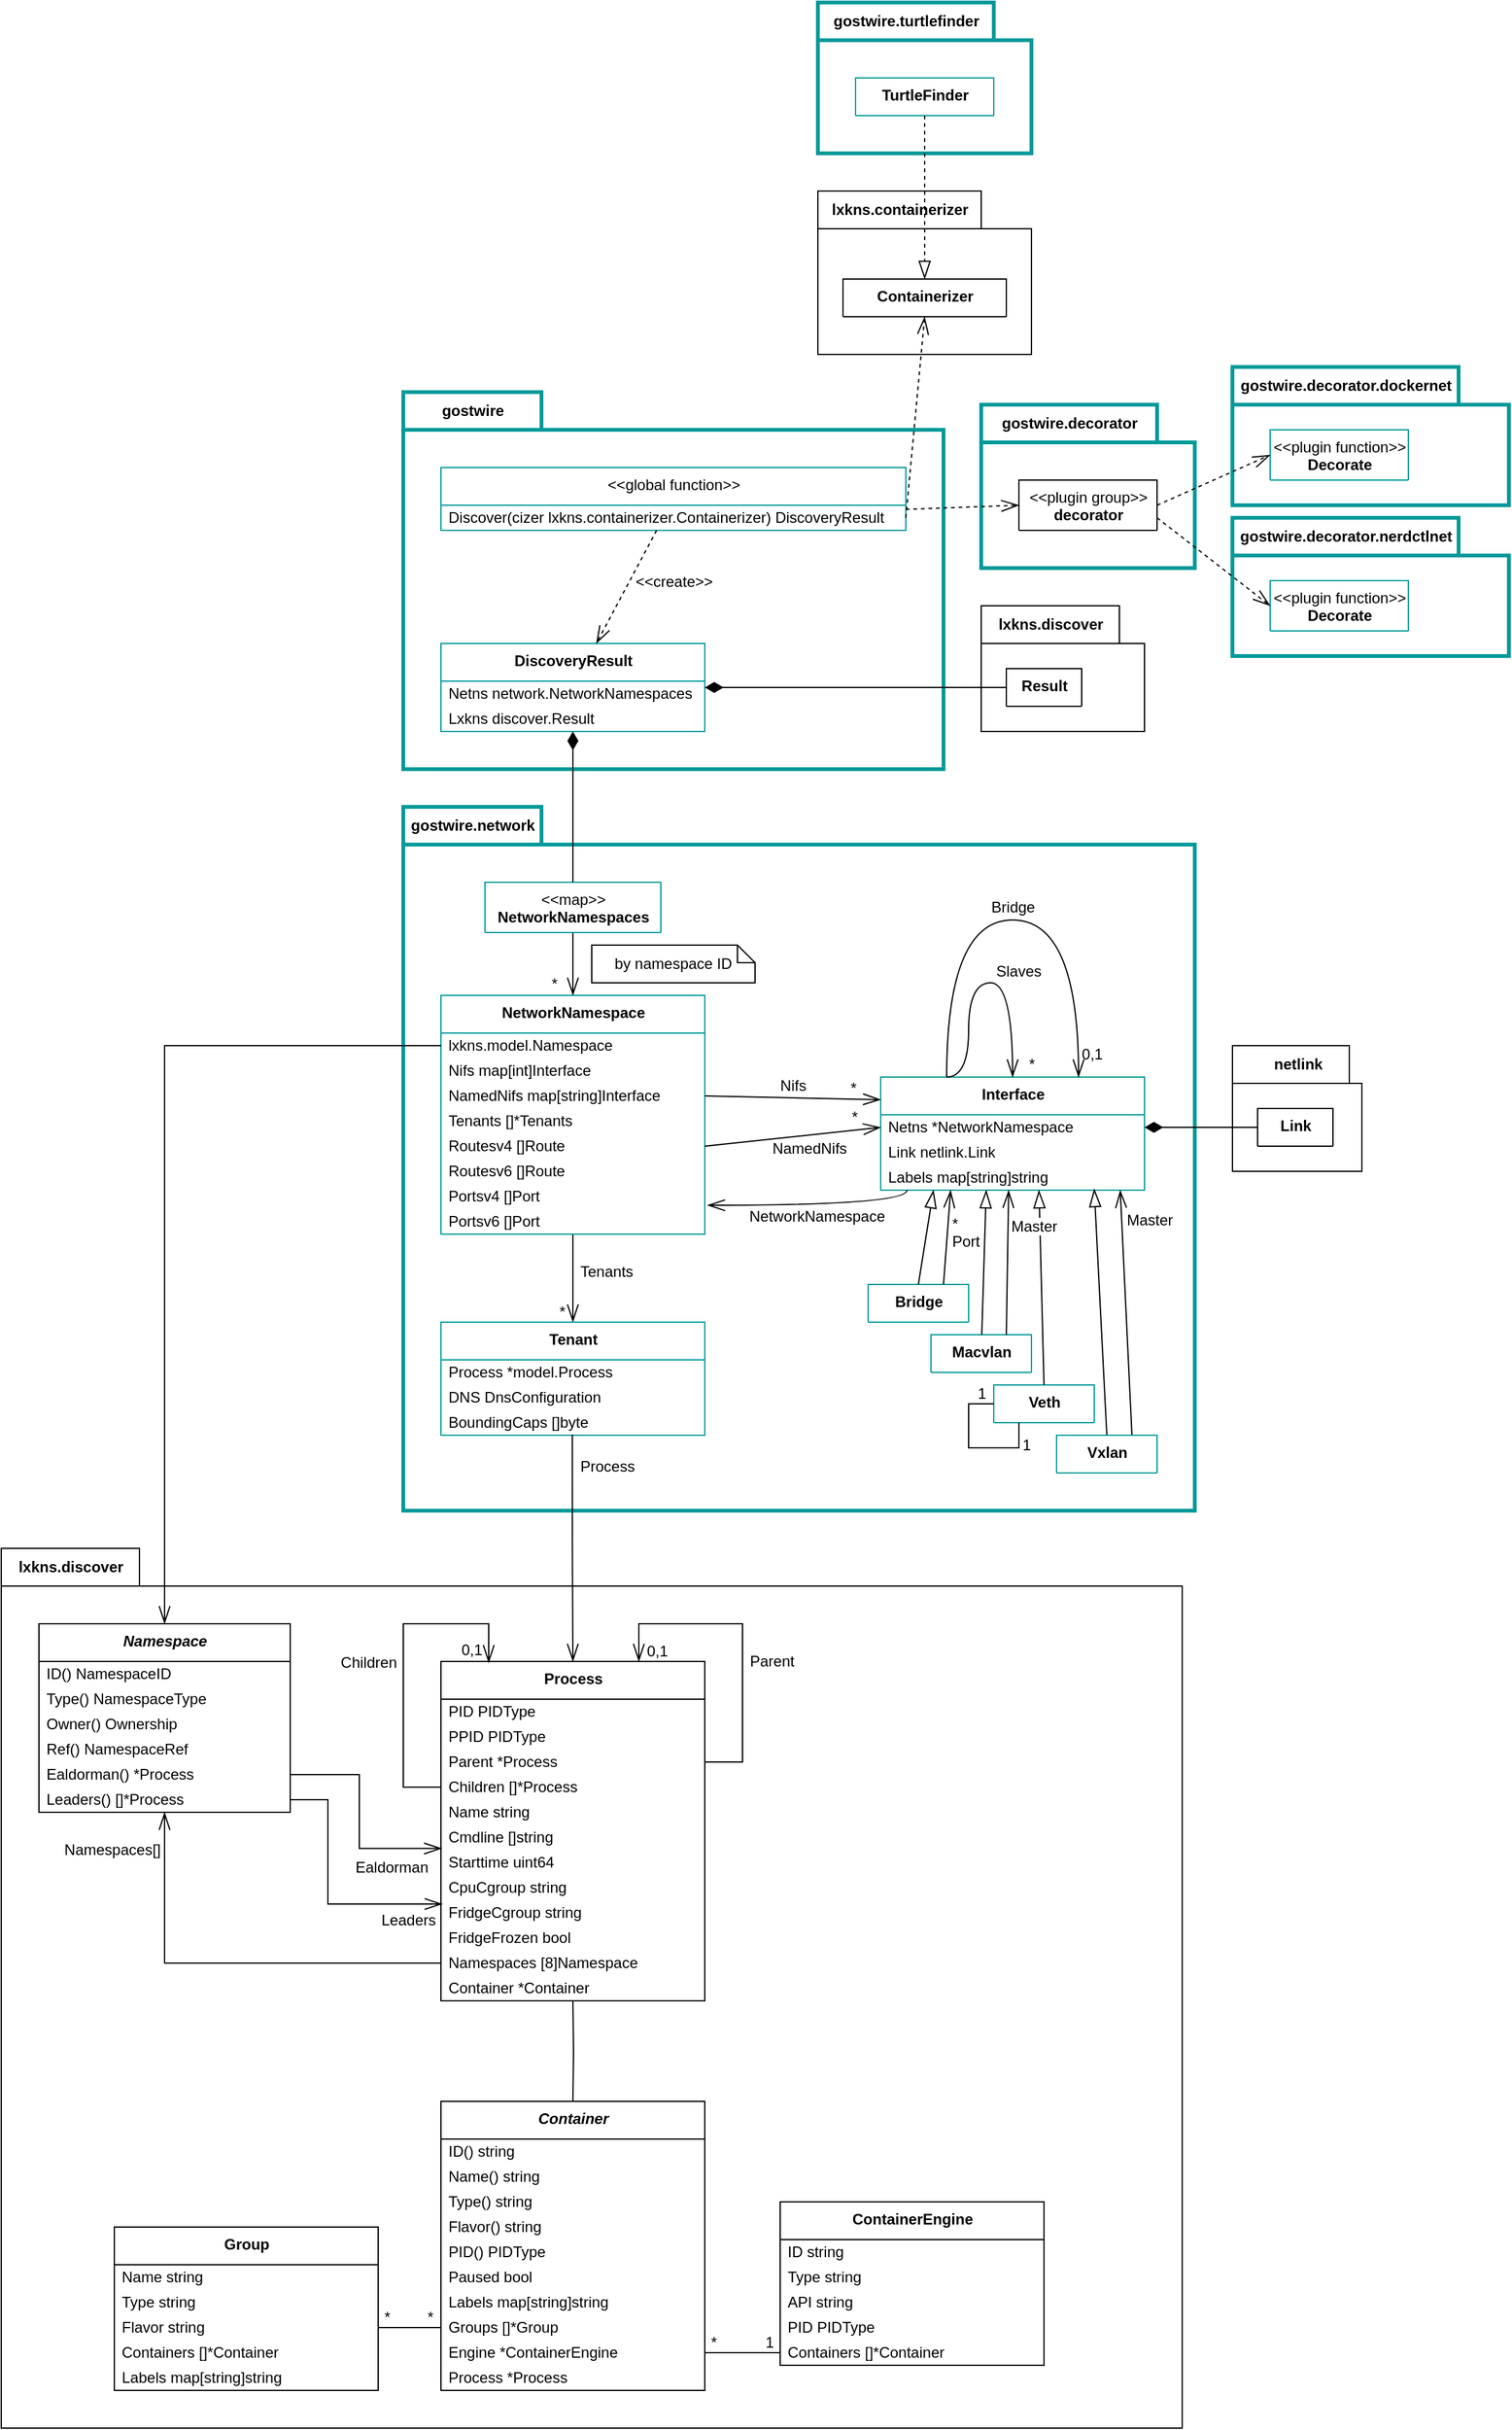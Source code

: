 <mxfile version="15.2.7" type="device"><diagram id="C5RBs43oDa-KdzZeNtuy" name="Ghostwire"><mxGraphModel dx="1774" dy="2029" grid="1" gridSize="10" guides="1" tooltips="1" connect="1" arrows="1" fold="1" page="1" pageScale="1" pageWidth="200" pageHeight="200" math="0" shadow="0"><root><mxCell id="WIyWlLk6GJQsqaUBKTNV-0"/><mxCell id="WIyWlLk6GJQsqaUBKTNV-1" parent="WIyWlLk6GJQsqaUBKTNV-0"/><mxCell id="elIEsGXQhHUFcGzaJAnW-1" value="gostwire" style="shape=folder;fontStyle=1;tabWidth=110;tabHeight=30;tabPosition=left;html=1;boundedLbl=1;labelInHeader=1;container=1;collapsible=0;recursiveResize=0;strokeColor=#009999;strokeWidth=3;" parent="WIyWlLk6GJQsqaUBKTNV-1" vertex="1"><mxGeometry x="140" y="-140" width="430" height="300" as="geometry"/></mxCell><mxCell id="elIEsGXQhHUFcGzaJAnW-3" value="&lt;b&gt;DiscoveryResult&lt;/b&gt;" style="swimlane;fontStyle=0;align=center;verticalAlign=top;childLayout=stackLayout;horizontal=1;startSize=30;horizontalStack=0;resizeParent=1;resizeParentMax=0;resizeLast=0;collapsible=0;marginBottom=0;html=1;strokeColor=#009999;" parent="elIEsGXQhHUFcGzaJAnW-1" vertex="1"><mxGeometry x="30" y="200" width="210" height="70" as="geometry"/></mxCell><mxCell id="elIEsGXQhHUFcGzaJAnW-5" value="Netns network.NetworkNamespaces" style="text;html=1;strokeColor=none;fillColor=none;align=left;verticalAlign=middle;spacingLeft=4;spacingRight=4;overflow=hidden;rotatable=0;points=[[0,0.5],[1,0.5]];portConstraint=eastwest;" parent="elIEsGXQhHUFcGzaJAnW-3" vertex="1"><mxGeometry y="30" width="210" height="20" as="geometry"/></mxCell><mxCell id="elIEsGXQhHUFcGzaJAnW-6" value="Lxkns discover.Result" style="text;html=1;strokeColor=none;fillColor=none;align=left;verticalAlign=middle;spacingLeft=4;spacingRight=4;overflow=hidden;rotatable=0;points=[[0,0.5],[1,0.5]];portConstraint=eastwest;fontColor=#000000;" parent="elIEsGXQhHUFcGzaJAnW-3" vertex="1"><mxGeometry y="50" width="210" height="20" as="geometry"/></mxCell><mxCell id="YNVhkEZgOjKP9cdrII-U-101" value="&lt;span&gt;&amp;lt;&amp;lt;global function&amp;gt;&amp;gt;&lt;/span&gt;" style="swimlane;fontStyle=0;align=center;verticalAlign=top;childLayout=stackLayout;horizontal=1;startSize=30;horizontalStack=0;resizeParent=1;resizeParentMax=0;resizeLast=0;collapsible=0;marginBottom=0;html=1;strokeColor=#009999;" vertex="1" parent="elIEsGXQhHUFcGzaJAnW-1"><mxGeometry x="30" y="60" width="370" height="50" as="geometry"/></mxCell><mxCell id="YNVhkEZgOjKP9cdrII-U-102" value="Discover(cizer lxkns.containerizer.Containerizer) DiscoveryResult" style="text;html=1;strokeColor=none;fillColor=none;align=left;verticalAlign=middle;spacingLeft=4;spacingRight=4;overflow=hidden;rotatable=0;points=[[0,0.5],[1,0.5]];portConstraint=eastwest;" vertex="1" parent="YNVhkEZgOjKP9cdrII-U-101"><mxGeometry y="30" width="370" height="20" as="geometry"/></mxCell><mxCell id="YNVhkEZgOjKP9cdrII-U-104" style="rounded=0;jumpSize=12;orthogonalLoop=1;jettySize=auto;html=1;labelBackgroundColor=none;fontSize=12;fontColor=#000000;startArrow=none;startFill=0;endArrow=openThin;endFill=0;startSize=12;endSize=12;align=left;verticalAlign=middle;dashed=1;" edge="1" parent="elIEsGXQhHUFcGzaJAnW-1" source="YNVhkEZgOjKP9cdrII-U-101" target="elIEsGXQhHUFcGzaJAnW-3"><mxGeometry relative="1" as="geometry"/></mxCell><mxCell id="YNVhkEZgOjKP9cdrII-U-105" value="&amp;lt;&amp;lt;create&amp;gt;&amp;gt;" style="edgeLabel;html=1;align=left;verticalAlign=middle;resizable=0;points=[];fontSize=12;fontColor=#000000;spacingLeft=4;" vertex="1" connectable="0" parent="YNVhkEZgOjKP9cdrII-U-104"><mxGeometry x="-0.326" relative="1" as="geometry"><mxPoint x="-6" y="10" as="offset"/></mxGeometry></mxCell><mxCell id="elIEsGXQhHUFcGzaJAnW-11" value="lxkns.discover" style="shape=folder;fontStyle=1;tabWidth=110;tabHeight=30;tabPosition=left;html=1;boundedLbl=1;labelInHeader=1;container=1;collapsible=0;recursiveResize=0;" parent="WIyWlLk6GJQsqaUBKTNV-1" vertex="1"><mxGeometry x="600" y="30" width="130" height="100" as="geometry"/></mxCell><mxCell id="elIEsGXQhHUFcGzaJAnW-12" value="&lt;b&gt;Result&lt;/b&gt;" style="swimlane;fontStyle=0;align=center;verticalAlign=top;childLayout=stackLayout;horizontal=1;startSize=30;horizontalStack=0;resizeParent=1;resizeParentMax=0;resizeLast=0;collapsible=0;marginBottom=0;html=1;" parent="elIEsGXQhHUFcGzaJAnW-11" vertex="1"><mxGeometry x="20" y="50" width="60" height="30" as="geometry"/></mxCell><mxCell id="elIEsGXQhHUFcGzaJAnW-15" value="" style="endArrow=none;startArrow=diamondThin;endFill=0;startFill=1;html=1;verticalAlign=bottom;labelBackgroundColor=none;strokeWidth=1;startSize=12;endSize=12;fontColor=#000000;exitX=1;exitY=0.5;exitDx=0;exitDy=0;entryX=0;entryY=0.5;entryDx=0;entryDy=0;" parent="WIyWlLk6GJQsqaUBKTNV-1" source="elIEsGXQhHUFcGzaJAnW-3" target="elIEsGXQhHUFcGzaJAnW-12" edge="1"><mxGeometry width="160" relative="1" as="geometry"><mxPoint x="370" y="100" as="sourcePoint"/><mxPoint x="530" y="100" as="targetPoint"/></mxGeometry></mxCell><mxCell id="elIEsGXQhHUFcGzaJAnW-16" value="gostwire.network" style="shape=folder;fontStyle=1;tabWidth=110;tabHeight=30;tabPosition=left;html=1;boundedLbl=1;labelInHeader=1;container=1;collapsible=0;recursiveResize=0;strokeColor=#009999;strokeWidth=3;" parent="WIyWlLk6GJQsqaUBKTNV-1" vertex="1"><mxGeometry x="140" y="190" width="630" height="560" as="geometry"/></mxCell><mxCell id="elIEsGXQhHUFcGzaJAnW-47" style="edgeStyle=orthogonalEdgeStyle;rounded=0;orthogonalLoop=1;jettySize=auto;html=1;entryX=0.5;entryY=0;entryDx=0;entryDy=0;fontSize=12;fontColor=#000000;startArrow=none;startFill=0;endArrow=openThin;endFill=0;align=left;verticalAlign=middle;endSize=12;startSize=12;" parent="elIEsGXQhHUFcGzaJAnW-16" source="elIEsGXQhHUFcGzaJAnW-18" target="elIEsGXQhHUFcGzaJAnW-26" edge="1"><mxGeometry relative="1" as="geometry"/></mxCell><mxCell id="elIEsGXQhHUFcGzaJAnW-50" value="*" style="edgeLabel;html=1;align=center;verticalAlign=middle;resizable=0;points=[];fontSize=12;fontColor=#000000;" parent="elIEsGXQhHUFcGzaJAnW-47" vertex="1" connectable="0"><mxGeometry x="0.648" relative="1" as="geometry"><mxPoint x="-15" as="offset"/></mxGeometry></mxCell><mxCell id="elIEsGXQhHUFcGzaJAnW-18" value="&amp;lt;&amp;lt;map&amp;gt;&amp;gt;&lt;br&gt;&lt;b&gt;NetworkNamespaces&lt;/b&gt;" style="swimlane;fontStyle=0;align=center;verticalAlign=top;childLayout=stackLayout;horizontal=1;startSize=40;horizontalStack=0;resizeParent=1;resizeParentMax=0;resizeLast=0;collapsible=0;marginBottom=0;html=1;fontColor=#000000;strokeColor=#009999;" parent="elIEsGXQhHUFcGzaJAnW-16" vertex="1"><mxGeometry x="65" y="60" width="140" height="40" as="geometry"/></mxCell><mxCell id="elIEsGXQhHUFcGzaJAnW-48" value="Tenants" style="edgeStyle=orthogonalEdgeStyle;rounded=0;orthogonalLoop=1;jettySize=auto;html=1;entryX=0.5;entryY=0;entryDx=0;entryDy=0;fontSize=12;fontColor=#000000;startArrow=none;startFill=0;endArrow=openThin;endFill=0;align=left;verticalAlign=middle;endSize=12;jumpSize=12;spacingLeft=4;" parent="elIEsGXQhHUFcGzaJAnW-16" source="elIEsGXQhHUFcGzaJAnW-26" target="elIEsGXQhHUFcGzaJAnW-35" edge="1"><mxGeometry x="-0.143" relative="1" as="geometry"><mxPoint as="offset"/></mxGeometry></mxCell><mxCell id="elIEsGXQhHUFcGzaJAnW-49" value="*" style="edgeLabel;html=1;align=right;verticalAlign=bottom;resizable=0;points=[];fontSize=12;fontColor=#000000;spacingRight=6;" parent="elIEsGXQhHUFcGzaJAnW-48" vertex="1" connectable="0"><mxGeometry x="0.714" y="4" relative="1" as="geometry"><mxPoint x="-4" y="10" as="offset"/></mxGeometry></mxCell><mxCell id="elIEsGXQhHUFcGzaJAnW-26" value="&lt;b&gt;NetworkNamespace&lt;/b&gt;" style="swimlane;fontStyle=0;align=center;verticalAlign=top;childLayout=stackLayout;horizontal=1;startSize=30;horizontalStack=0;resizeParent=1;resizeParentMax=0;resizeLast=0;collapsible=0;marginBottom=0;html=1;strokeColor=#009999;" parent="elIEsGXQhHUFcGzaJAnW-16" vertex="1"><mxGeometry x="30" y="150" width="210" height="190" as="geometry"/></mxCell><mxCell id="elIEsGXQhHUFcGzaJAnW-27" value="lxkns.model.Namespace" style="text;html=1;strokeColor=none;fillColor=none;align=left;verticalAlign=middle;spacingLeft=4;spacingRight=4;overflow=hidden;rotatable=0;points=[[0,0.5],[1,0.5]];portConstraint=eastwest;" parent="elIEsGXQhHUFcGzaJAnW-26" vertex="1"><mxGeometry y="30" width="210" height="20" as="geometry"/></mxCell><mxCell id="elIEsGXQhHUFcGzaJAnW-28" value="Nifs map[int]Interface" style="text;html=1;strokeColor=none;fillColor=none;align=left;verticalAlign=middle;spacingLeft=4;spacingRight=4;overflow=hidden;rotatable=0;points=[[0,0.5],[1,0.5]];portConstraint=eastwest;fontColor=#000000;" parent="elIEsGXQhHUFcGzaJAnW-26" vertex="1"><mxGeometry y="50" width="210" height="20" as="geometry"/></mxCell><mxCell id="elIEsGXQhHUFcGzaJAnW-29" value="NamedNifs map[string]Interface" style="text;html=1;strokeColor=none;fillColor=none;align=left;verticalAlign=middle;spacingLeft=4;spacingRight=4;overflow=hidden;rotatable=0;points=[[0,0.5],[1,0.5]];portConstraint=eastwest;fontColor=#000000;" parent="elIEsGXQhHUFcGzaJAnW-26" vertex="1"><mxGeometry y="70" width="210" height="20" as="geometry"/></mxCell><mxCell id="elIEsGXQhHUFcGzaJAnW-30" value="Tenants []*Tenants" style="text;html=1;strokeColor=none;fillColor=none;align=left;verticalAlign=middle;spacingLeft=4;spacingRight=4;overflow=hidden;rotatable=0;points=[[0,0.5],[1,0.5]];portConstraint=eastwest;fontColor=#000000;" parent="elIEsGXQhHUFcGzaJAnW-26" vertex="1"><mxGeometry y="90" width="210" height="20" as="geometry"/></mxCell><mxCell id="elIEsGXQhHUFcGzaJAnW-31" value="Routesv4 []Route" style="text;html=1;strokeColor=none;fillColor=none;align=left;verticalAlign=middle;spacingLeft=4;spacingRight=4;overflow=hidden;rotatable=0;points=[[0,0.5],[1,0.5]];portConstraint=eastwest;fontColor=#000000;" parent="elIEsGXQhHUFcGzaJAnW-26" vertex="1"><mxGeometry y="110" width="210" height="20" as="geometry"/></mxCell><mxCell id="elIEsGXQhHUFcGzaJAnW-32" value="Routesv6 []Route" style="text;html=1;strokeColor=none;fillColor=none;align=left;verticalAlign=middle;spacingLeft=4;spacingRight=4;overflow=hidden;rotatable=0;points=[[0,0.5],[1,0.5]];portConstraint=eastwest;fontColor=#000000;" parent="elIEsGXQhHUFcGzaJAnW-26" vertex="1"><mxGeometry y="130" width="210" height="20" as="geometry"/></mxCell><mxCell id="elIEsGXQhHUFcGzaJAnW-34" value="Portsv4 []Port" style="text;html=1;strokeColor=none;fillColor=none;align=left;verticalAlign=middle;spacingLeft=4;spacingRight=4;overflow=hidden;rotatable=0;points=[[0,0.5],[1,0.5]];portConstraint=eastwest;fontColor=#000000;" parent="elIEsGXQhHUFcGzaJAnW-26" vertex="1"><mxGeometry y="150" width="210" height="20" as="geometry"/></mxCell><mxCell id="elIEsGXQhHUFcGzaJAnW-33" value="Portsv6 []Port" style="text;html=1;strokeColor=none;fillColor=none;align=left;verticalAlign=middle;spacingLeft=4;spacingRight=4;overflow=hidden;rotatable=0;points=[[0,0.5],[1,0.5]];portConstraint=eastwest;fontColor=#000000;" parent="elIEsGXQhHUFcGzaJAnW-26" vertex="1"><mxGeometry y="170" width="210" height="20" as="geometry"/></mxCell><mxCell id="elIEsGXQhHUFcGzaJAnW-35" value="&lt;b&gt;Tenant&lt;/b&gt;" style="swimlane;fontStyle=0;align=center;verticalAlign=top;childLayout=stackLayout;horizontal=1;startSize=30;horizontalStack=0;resizeParent=1;resizeParentMax=0;resizeLast=0;collapsible=0;marginBottom=0;html=1;strokeColor=#009999;" parent="elIEsGXQhHUFcGzaJAnW-16" vertex="1"><mxGeometry x="30" y="410" width="210" height="90" as="geometry"/></mxCell><mxCell id="elIEsGXQhHUFcGzaJAnW-36" value="Process *model.Process" style="text;html=1;strokeColor=none;fillColor=none;align=left;verticalAlign=middle;spacingLeft=4;spacingRight=4;overflow=hidden;rotatable=0;points=[[0,0.5],[1,0.5]];portConstraint=eastwest;" parent="elIEsGXQhHUFcGzaJAnW-35" vertex="1"><mxGeometry y="30" width="210" height="20" as="geometry"/></mxCell><mxCell id="elIEsGXQhHUFcGzaJAnW-37" value="DNS DnsConfiguration" style="text;html=1;strokeColor=none;fillColor=none;align=left;verticalAlign=middle;spacingLeft=4;spacingRight=4;overflow=hidden;rotatable=0;points=[[0,0.5],[1,0.5]];portConstraint=eastwest;fontColor=#000000;" parent="elIEsGXQhHUFcGzaJAnW-35" vertex="1"><mxGeometry y="50" width="210" height="20" as="geometry"/></mxCell><mxCell id="elIEsGXQhHUFcGzaJAnW-38" value="BoundingCaps []byte" style="text;html=1;strokeColor=none;fillColor=none;align=left;verticalAlign=middle;spacingLeft=4;spacingRight=4;overflow=hidden;rotatable=0;points=[[0,0.5],[1,0.5]];portConstraint=eastwest;fontColor=#000000;" parent="elIEsGXQhHUFcGzaJAnW-35" vertex="1"><mxGeometry y="70" width="210" height="20" as="geometry"/></mxCell><mxCell id="elIEsGXQhHUFcGzaJAnW-59" value="by namespace ID" style="shape=note2;boundedLbl=1;whiteSpace=wrap;html=1;size=14;verticalAlign=middle;align=center;fontSize=12;fontColor=#000000;" parent="elIEsGXQhHUFcGzaJAnW-16" vertex="1"><mxGeometry x="150" y="110" width="130" height="30" as="geometry"/></mxCell><mxCell id="elIEsGXQhHUFcGzaJAnW-60" value="&lt;b&gt;Interface&lt;/b&gt;" style="swimlane;fontStyle=0;align=center;verticalAlign=top;childLayout=stackLayout;horizontal=1;startSize=30;horizontalStack=0;resizeParent=1;resizeParentMax=0;resizeLast=0;collapsible=0;marginBottom=0;html=1;strokeColor=#009999;" parent="elIEsGXQhHUFcGzaJAnW-16" vertex="1"><mxGeometry x="380" y="215" width="210" height="90" as="geometry"/></mxCell><mxCell id="elIEsGXQhHUFcGzaJAnW-61" value="Netns *NetworkNamespace" style="text;html=1;strokeColor=none;fillColor=none;align=left;verticalAlign=middle;spacingLeft=4;spacingRight=4;overflow=hidden;rotatable=0;points=[[0,0.5],[1,0.5]];portConstraint=eastwest;" parent="elIEsGXQhHUFcGzaJAnW-60" vertex="1"><mxGeometry y="30" width="210" height="20" as="geometry"/></mxCell><mxCell id="elIEsGXQhHUFcGzaJAnW-69" value="Link netlink.Link" style="text;html=1;strokeColor=none;fillColor=none;align=left;verticalAlign=middle;spacingLeft=4;spacingRight=4;overflow=hidden;rotatable=0;points=[[0,0.5],[1,0.5]];portConstraint=eastwest;" parent="elIEsGXQhHUFcGzaJAnW-60" vertex="1"><mxGeometry y="50" width="210" height="20" as="geometry"/></mxCell><mxCell id="YNVhkEZgOjKP9cdrII-U-113" value="Labels map[string]string" style="text;html=1;strokeColor=none;fillColor=none;align=left;verticalAlign=middle;spacingLeft=4;spacingRight=4;overflow=hidden;rotatable=0;points=[[0,0.5],[1,0.5],[0.2,1],[0.4,1],[0.6,1],[0.8,1],[0.1,1]];portConstraint=eastwest;" vertex="1" parent="elIEsGXQhHUFcGzaJAnW-60"><mxGeometry y="70" width="210" height="20" as="geometry"/></mxCell><mxCell id="elIEsGXQhHUFcGzaJAnW-70" value="Nifs" style="rounded=0;jumpSize=12;orthogonalLoop=1;jettySize=auto;html=1;exitX=1;exitY=0.5;exitDx=0;exitDy=0;fontSize=12;fontColor=#000000;startArrow=none;startFill=0;endArrow=openThin;endFill=0;startSize=12;endSize=12;align=center;verticalAlign=middle;labelBackgroundColor=none;" parent="elIEsGXQhHUFcGzaJAnW-16" source="elIEsGXQhHUFcGzaJAnW-29" edge="1"><mxGeometry y="10" relative="1" as="geometry"><mxPoint x="380" y="233" as="targetPoint"/><mxPoint as="offset"/></mxGeometry></mxCell><mxCell id="elIEsGXQhHUFcGzaJAnW-71" value="*" style="edgeLabel;html=1;align=center;verticalAlign=bottom;resizable=0;points=[];fontSize=12;fontColor=#000000;labelBackgroundColor=none;" parent="elIEsGXQhHUFcGzaJAnW-70" vertex="1" connectable="0"><mxGeometry x="0.93" y="-1" relative="1" as="geometry"><mxPoint x="-17" y="-1" as="offset"/></mxGeometry></mxCell><mxCell id="elIEsGXQhHUFcGzaJAnW-78" value="NamedNifs" style="rounded=0;jumpSize=12;orthogonalLoop=1;jettySize=auto;html=1;exitX=1;exitY=0.5;exitDx=0;exitDy=0;fontSize=12;fontColor=#000000;startArrow=none;startFill=0;endArrow=openThin;endFill=0;startSize=12;endSize=12;align=center;verticalAlign=middle;entryX=0;entryY=0.5;entryDx=0;entryDy=0;labelBackgroundColor=none;" parent="elIEsGXQhHUFcGzaJAnW-16" source="elIEsGXQhHUFcGzaJAnW-31" target="elIEsGXQhHUFcGzaJAnW-61" edge="1"><mxGeometry x="0.169" y="-11" relative="1" as="geometry"><mxPoint x="250" y="240" as="sourcePoint"/><mxPoint x="390" y="243" as="targetPoint"/><mxPoint as="offset"/></mxGeometry></mxCell><mxCell id="elIEsGXQhHUFcGzaJAnW-79" value="*" style="edgeLabel;html=1;align=center;verticalAlign=bottom;resizable=0;points=[];fontSize=12;fontColor=#000000;labelBackgroundColor=none;" parent="elIEsGXQhHUFcGzaJAnW-78" vertex="1" connectable="0"><mxGeometry x="0.93" y="-1" relative="1" as="geometry"><mxPoint x="-17" y="-1" as="offset"/></mxGeometry></mxCell><mxCell id="elIEsGXQhHUFcGzaJAnW-80" value="NetworkNamespace" style="edgeStyle=orthogonalEdgeStyle;curved=1;rounded=0;jumpSize=12;orthogonalLoop=1;jettySize=auto;html=1;entryX=1.01;entryY=-0.15;entryDx=0;entryDy=0;entryPerimeter=0;labelBackgroundColor=none;fontSize=12;fontColor=#000000;startArrow=none;startFill=0;endArrow=openThin;endFill=0;startSize=12;endSize=12;align=center;verticalAlign=middle;exitX=0.1;exitY=1;exitDx=0;exitDy=0;" parent="elIEsGXQhHUFcGzaJAnW-16" source="YNVhkEZgOjKP9cdrII-U-113" target="elIEsGXQhHUFcGzaJAnW-33" edge="1"><mxGeometry x="-0.009" y="9" relative="1" as="geometry"><Array as="points"><mxPoint x="401" y="317"/></Array><mxPoint as="offset"/></mxGeometry></mxCell><mxCell id="elIEsGXQhHUFcGzaJAnW-81" value="Bridge" style="rounded=0;jumpSize=12;orthogonalLoop=1;jettySize=auto;html=1;exitX=0.25;exitY=0;exitDx=0;exitDy=0;fontSize=12;fontColor=#000000;startArrow=none;startFill=0;endArrow=openThin;endFill=0;startSize=12;endSize=12;align=center;verticalAlign=middle;labelBackgroundColor=none;edgeStyle=orthogonalEdgeStyle;curved=1;entryX=0.75;entryY=0;entryDx=0;entryDy=0;" parent="elIEsGXQhHUFcGzaJAnW-16" source="elIEsGXQhHUFcGzaJAnW-60" target="elIEsGXQhHUFcGzaJAnW-60" edge="1"><mxGeometry y="10" relative="1" as="geometry"><mxPoint x="250" y="240" as="sourcePoint"/><mxPoint x="550" y="230" as="targetPoint"/><mxPoint as="offset"/><Array as="points"><mxPoint x="432" y="90"/><mxPoint x="538" y="90"/></Array></mxGeometry></mxCell><mxCell id="elIEsGXQhHUFcGzaJAnW-82" value="0,1" style="edgeLabel;html=1;align=center;verticalAlign=bottom;resizable=0;points=[];fontSize=12;fontColor=#000000;labelBackgroundColor=none;" parent="elIEsGXQhHUFcGzaJAnW-81" vertex="1" connectable="0"><mxGeometry x="0.93" y="-1" relative="1" as="geometry"><mxPoint x="11" y="3" as="offset"/></mxGeometry></mxCell><mxCell id="elIEsGXQhHUFcGzaJAnW-83" value="Slaves" style="rounded=0;jumpSize=12;orthogonalLoop=1;jettySize=auto;html=1;exitX=0.25;exitY=0;exitDx=0;exitDy=0;fontSize=12;fontColor=#000000;startArrow=none;startFill=0;endArrow=openThin;endFill=0;startSize=12;endSize=12;align=left;verticalAlign=bottom;labelBackgroundColor=none;edgeStyle=orthogonalEdgeStyle;curved=1;entryX=0.5;entryY=0;entryDx=0;entryDy=0;" parent="elIEsGXQhHUFcGzaJAnW-16" source="elIEsGXQhHUFcGzaJAnW-60" target="elIEsGXQhHUFcGzaJAnW-60" edge="1"><mxGeometry x="0.111" relative="1" as="geometry"><mxPoint x="442.5" y="225" as="sourcePoint"/><mxPoint x="550" y="225" as="targetPoint"/><mxPoint as="offset"/><Array as="points"><mxPoint x="450" y="215"/><mxPoint x="450" y="140"/><mxPoint x="485" y="140"/></Array></mxGeometry></mxCell><mxCell id="elIEsGXQhHUFcGzaJAnW-84" value="*" style="edgeLabel;html=1;align=center;verticalAlign=bottom;resizable=0;points=[];fontSize=12;fontColor=#000000;labelBackgroundColor=none;" parent="elIEsGXQhHUFcGzaJAnW-83" vertex="1" connectable="0"><mxGeometry x="0.93" y="-1" relative="1" as="geometry"><mxPoint x="16" y="5" as="offset"/></mxGeometry></mxCell><mxCell id="elIEsGXQhHUFcGzaJAnW-89" value="&lt;b&gt;Bridge&lt;/b&gt;" style="swimlane;fontStyle=0;align=center;verticalAlign=top;childLayout=stackLayout;horizontal=1;startSize=30;horizontalStack=0;resizeParent=1;resizeParentMax=0;resizeLast=0;collapsible=0;marginBottom=0;html=1;strokeColor=#009999;" parent="elIEsGXQhHUFcGzaJAnW-16" vertex="1"><mxGeometry x="370" y="380" width="80" height="30" as="geometry"/></mxCell><mxCell id="elIEsGXQhHUFcGzaJAnW-92" value="&lt;b&gt;Macvlan&lt;/b&gt;" style="swimlane;fontStyle=0;align=center;verticalAlign=top;childLayout=stackLayout;horizontal=1;startSize=30;horizontalStack=0;resizeParent=1;resizeParentMax=0;resizeLast=0;collapsible=0;marginBottom=0;html=1;strokeColor=#009999;" parent="elIEsGXQhHUFcGzaJAnW-16" vertex="1"><mxGeometry x="420" y="420" width="80" height="30" as="geometry"/></mxCell><mxCell id="elIEsGXQhHUFcGzaJAnW-93" value="&lt;b&gt;Veth&lt;/b&gt;" style="swimlane;fontStyle=0;align=center;verticalAlign=top;childLayout=stackLayout;horizontal=1;startSize=30;horizontalStack=0;resizeParent=1;resizeParentMax=0;resizeLast=0;collapsible=0;marginBottom=0;html=1;strokeColor=#009999;" parent="elIEsGXQhHUFcGzaJAnW-16" vertex="1"><mxGeometry x="470" y="460" width="80" height="30" as="geometry"/></mxCell><mxCell id="elIEsGXQhHUFcGzaJAnW-98" style="rounded=0;jumpSize=12;orthogonalLoop=1;jettySize=auto;html=1;labelBackgroundColor=none;fontSize=12;fontColor=#000000;startArrow=none;startFill=0;endArrow=blockThin;endFill=0;startSize=12;endSize=12;align=left;verticalAlign=bottom;elbow=vertical;exitX=0.5;exitY=0;exitDx=0;exitDy=0;" parent="elIEsGXQhHUFcGzaJAnW-16" source="elIEsGXQhHUFcGzaJAnW-94" edge="1"><mxGeometry relative="1" as="geometry"><mxPoint x="550" y="304" as="targetPoint"/></mxGeometry></mxCell><mxCell id="YNVhkEZgOjKP9cdrII-U-115" style="edgeStyle=none;rounded=0;jumpSize=12;orthogonalLoop=1;jettySize=auto;html=1;exitX=0.75;exitY=0;exitDx=0;exitDy=0;entryX=0.908;entryY=1.003;entryDx=0;entryDy=0;entryPerimeter=0;labelBackgroundColor=none;fontSize=12;fontColor=#000000;startArrow=none;startFill=0;endArrow=openThin;endFill=0;startSize=12;endSize=12;align=left;verticalAlign=middle;" edge="1" parent="elIEsGXQhHUFcGzaJAnW-16" source="elIEsGXQhHUFcGzaJAnW-94" target="YNVhkEZgOjKP9cdrII-U-113"><mxGeometry relative="1" as="geometry"/></mxCell><mxCell id="YNVhkEZgOjKP9cdrII-U-116" value="Master" style="edgeLabel;html=1;align=left;verticalAlign=top;resizable=0;points=[];fontSize=12;fontColor=#000000;spacingLeft=2;" vertex="1" connectable="0" parent="YNVhkEZgOjKP9cdrII-U-115"><mxGeometry x="0.903" y="-1" relative="1" as="geometry"><mxPoint as="offset"/></mxGeometry></mxCell><mxCell id="elIEsGXQhHUFcGzaJAnW-94" value="&lt;b&gt;Vxlan&lt;/b&gt;" style="swimlane;fontStyle=0;align=center;verticalAlign=top;childLayout=stackLayout;horizontal=1;startSize=30;horizontalStack=0;resizeParent=1;resizeParentMax=0;resizeLast=0;collapsible=0;marginBottom=0;html=1;strokeColor=#009999;" parent="elIEsGXQhHUFcGzaJAnW-16" vertex="1"><mxGeometry x="520" y="500" width="80" height="30" as="geometry"/></mxCell><mxCell id="elIEsGXQhHUFcGzaJAnW-99" style="rounded=0;jumpSize=12;orthogonalLoop=1;jettySize=auto;html=1;labelBackgroundColor=none;fontSize=12;fontColor=#000000;startArrow=none;startFill=0;endArrow=blockThin;endFill=0;startSize=12;endSize=12;align=left;verticalAlign=bottom;entryX=0.6;entryY=1;entryDx=0;entryDy=0;elbow=vertical;exitX=0.5;exitY=0;exitDx=0;exitDy=0;" parent="elIEsGXQhHUFcGzaJAnW-16" source="elIEsGXQhHUFcGzaJAnW-93" target="YNVhkEZgOjKP9cdrII-U-113" edge="1"><mxGeometry relative="1" as="geometry"><mxPoint x="570" y="510" as="sourcePoint"/><mxPoint x="495" y="294.96" as="targetPoint"/></mxGeometry></mxCell><mxCell id="elIEsGXQhHUFcGzaJAnW-100" style="rounded=0;jumpSize=12;orthogonalLoop=1;jettySize=auto;html=1;labelBackgroundColor=none;fontSize=12;fontColor=#000000;startArrow=none;startFill=0;endArrow=blockThin;endFill=0;startSize=12;endSize=12;align=left;verticalAlign=bottom;elbow=vertical;entryX=0.4;entryY=1;entryDx=0;entryDy=0;" parent="elIEsGXQhHUFcGzaJAnW-16" source="elIEsGXQhHUFcGzaJAnW-92" target="YNVhkEZgOjKP9cdrII-U-113" edge="1"><mxGeometry relative="1" as="geometry"><mxPoint x="520" y="470" as="sourcePoint"/><mxPoint x="560" y="190" as="targetPoint"/></mxGeometry></mxCell><mxCell id="elIEsGXQhHUFcGzaJAnW-103" style="rounded=0;jumpSize=12;orthogonalLoop=1;jettySize=auto;html=1;labelBackgroundColor=none;fontSize=12;fontColor=#000000;startArrow=none;startFill=0;endArrow=blockThin;endFill=0;startSize=12;endSize=12;align=left;verticalAlign=bottom;elbow=vertical;exitX=0.5;exitY=0;exitDx=0;exitDy=0;entryX=0.2;entryY=1;entryDx=0;entryDy=0;" parent="elIEsGXQhHUFcGzaJAnW-16" source="elIEsGXQhHUFcGzaJAnW-89" target="YNVhkEZgOjKP9cdrII-U-113" edge="1"><mxGeometry relative="1" as="geometry"><mxPoint x="469.833" y="430" as="sourcePoint"/><mxPoint x="468.33" y="294.96" as="targetPoint"/></mxGeometry></mxCell><mxCell id="YNVhkEZgOjKP9cdrII-U-80" style="edgeStyle=orthogonalEdgeStyle;rounded=0;jumpSize=12;orthogonalLoop=1;jettySize=auto;html=1;entryX=0;entryY=0.5;entryDx=0;entryDy=0;labelBackgroundColor=none;fontSize=12;fontColor=#000000;startArrow=none;startFill=0;endArrow=none;endFill=0;startSize=12;endSize=12;align=left;verticalAlign=middle;exitX=0.25;exitY=1;exitDx=0;exitDy=0;" edge="1" parent="elIEsGXQhHUFcGzaJAnW-16" source="elIEsGXQhHUFcGzaJAnW-93" target="elIEsGXQhHUFcGzaJAnW-93"><mxGeometry relative="1" as="geometry"><Array as="points"><mxPoint x="490" y="510"/><mxPoint x="450" y="510"/><mxPoint x="450" y="475"/></Array></mxGeometry></mxCell><mxCell id="YNVhkEZgOjKP9cdrII-U-82" value="1" style="edgeLabel;html=1;align=right;verticalAlign=bottom;resizable=0;points=[];fontSize=12;fontColor=#000000;" vertex="1" connectable="0" parent="YNVhkEZgOjKP9cdrII-U-80"><mxGeometry x="0.892" relative="1" as="geometry"><mxPoint as="offset"/></mxGeometry></mxCell><mxCell id="YNVhkEZgOjKP9cdrII-U-83" value="1" style="edgeLabel;html=1;align=left;verticalAlign=top;resizable=0;points=[];fontSize=12;fontColor=#000000;" vertex="1" connectable="0" parent="YNVhkEZgOjKP9cdrII-U-80"><mxGeometry x="-0.929" y="1" relative="1" as="geometry"><mxPoint as="offset"/></mxGeometry></mxCell><mxCell id="YNVhkEZgOjKP9cdrII-U-117" style="edgeStyle=none;rounded=0;jumpSize=12;orthogonalLoop=1;jettySize=auto;html=1;exitX=0.75;exitY=0;exitDx=0;exitDy=0;entryX=0.485;entryY=1.003;entryDx=0;entryDy=0;entryPerimeter=0;labelBackgroundColor=none;fontSize=12;fontColor=#000000;startArrow=none;startFill=0;endArrow=openThin;endFill=0;startSize=12;endSize=12;align=left;verticalAlign=middle;" edge="1" parent="elIEsGXQhHUFcGzaJAnW-16" source="elIEsGXQhHUFcGzaJAnW-92" target="YNVhkEZgOjKP9cdrII-U-113"><mxGeometry relative="1" as="geometry"><mxPoint x="590" y="510" as="sourcePoint"/><mxPoint x="580.68" y="315.06" as="targetPoint"/></mxGeometry></mxCell><mxCell id="YNVhkEZgOjKP9cdrII-U-118" value="Master" style="edgeLabel;html=1;align=left;verticalAlign=top;resizable=0;points=[];fontSize=12;fontColor=#000000;spacingLeft=2;" vertex="1" connectable="0" parent="YNVhkEZgOjKP9cdrII-U-117"><mxGeometry x="0.903" y="-1" relative="1" as="geometry"><mxPoint x="-3" y="9" as="offset"/></mxGeometry></mxCell><mxCell id="YNVhkEZgOjKP9cdrII-U-119" style="edgeStyle=none;rounded=0;jumpSize=12;orthogonalLoop=1;jettySize=auto;html=1;exitX=0.75;exitY=0;exitDx=0;exitDy=0;entryX=0.265;entryY=1.003;entryDx=0;entryDy=0;entryPerimeter=0;labelBackgroundColor=none;fontSize=12;fontColor=#000000;startArrow=none;startFill=0;endArrow=openThin;endFill=0;startSize=12;endSize=12;align=left;verticalAlign=middle;" edge="1" parent="elIEsGXQhHUFcGzaJAnW-16" source="elIEsGXQhHUFcGzaJAnW-89" target="YNVhkEZgOjKP9cdrII-U-113"><mxGeometry relative="1" as="geometry"><mxPoint x="490" y="430" as="sourcePoint"/><mxPoint x="491.85" y="315.06" as="targetPoint"/></mxGeometry></mxCell><mxCell id="YNVhkEZgOjKP9cdrII-U-120" value="*&lt;br&gt;Port" style="edgeLabel;html=1;align=left;verticalAlign=top;resizable=0;points=[];fontSize=12;fontColor=#000000;spacingLeft=2;" vertex="1" connectable="0" parent="YNVhkEZgOjKP9cdrII-U-119"><mxGeometry x="0.903" y="-1" relative="1" as="geometry"><mxPoint x="-3" y="9" as="offset"/></mxGeometry></mxCell><mxCell id="elIEsGXQhHUFcGzaJAnW-46" style="edgeStyle=orthogonalEdgeStyle;rounded=0;orthogonalLoop=1;jettySize=auto;html=1;entryX=0.5;entryY=0;entryDx=0;entryDy=0;fontSize=12;fontColor=#000000;align=left;verticalAlign=middle;endArrow=none;endFill=0;startArrow=diamondThin;startFill=1;endSize=12;startSize=12;" parent="WIyWlLk6GJQsqaUBKTNV-1" source="elIEsGXQhHUFcGzaJAnW-3" target="elIEsGXQhHUFcGzaJAnW-18" edge="1"><mxGeometry relative="1" as="geometry"/></mxCell><mxCell id="elIEsGXQhHUFcGzaJAnW-51" value="lxkns.discover" style="shape=folder;fontStyle=1;tabWidth=110;tabHeight=30;tabPosition=left;html=1;boundedLbl=1;labelInHeader=1;container=1;collapsible=0;recursiveResize=0;" parent="WIyWlLk6GJQsqaUBKTNV-1" vertex="1"><mxGeometry x="-180" y="780" width="940" height="700" as="geometry"/></mxCell><mxCell id="elIEsGXQhHUFcGzaJAnW-54" value="&lt;b&gt;Namespace&lt;/b&gt;" style="swimlane;fontStyle=2;align=center;verticalAlign=top;childLayout=stackLayout;horizontal=1;startSize=30;horizontalStack=0;resizeParent=1;resizeParentMax=0;resizeLast=0;collapsible=0;marginBottom=0;html=1;" parent="elIEsGXQhHUFcGzaJAnW-51" vertex="1"><mxGeometry x="30" y="60" width="200" height="150" as="geometry"/></mxCell><mxCell id="YNVhkEZgOjKP9cdrII-U-85" value="ID() NamespaceID" style="text;html=1;strokeColor=none;fillColor=none;align=left;verticalAlign=middle;spacingLeft=4;spacingRight=4;overflow=hidden;rotatable=0;points=[[0,0.5],[1,0.5]];portConstraint=eastwest;" vertex="1" parent="elIEsGXQhHUFcGzaJAnW-54"><mxGeometry y="30" width="200" height="20" as="geometry"/></mxCell><mxCell id="YNVhkEZgOjKP9cdrII-U-86" value="Type() NamespaceType" style="text;html=1;strokeColor=none;fillColor=none;align=left;verticalAlign=middle;spacingLeft=4;spacingRight=4;overflow=hidden;rotatable=0;points=[[0,0.5],[1,0.5]];portConstraint=eastwest;" vertex="1" parent="elIEsGXQhHUFcGzaJAnW-54"><mxGeometry y="50" width="200" height="20" as="geometry"/></mxCell><mxCell id="YNVhkEZgOjKP9cdrII-U-87" value="Owner() Ownership" style="text;html=1;strokeColor=none;fillColor=none;align=left;verticalAlign=middle;spacingLeft=4;spacingRight=4;overflow=hidden;rotatable=0;points=[[0,0.5],[1,0.5]];portConstraint=eastwest;" vertex="1" parent="elIEsGXQhHUFcGzaJAnW-54"><mxGeometry y="70" width="200" height="20" as="geometry"/></mxCell><mxCell id="YNVhkEZgOjKP9cdrII-U-88" value="Ref() NamespaceRef" style="text;html=1;strokeColor=none;fillColor=none;align=left;verticalAlign=middle;spacingLeft=4;spacingRight=4;overflow=hidden;rotatable=0;points=[[0,0.5],[1,0.5]];portConstraint=eastwest;" vertex="1" parent="elIEsGXQhHUFcGzaJAnW-54"><mxGeometry y="90" width="200" height="20" as="geometry"/></mxCell><mxCell id="YNVhkEZgOjKP9cdrII-U-91" value="Ealdorman() *Process" style="text;html=1;strokeColor=none;fillColor=none;align=left;verticalAlign=middle;spacingLeft=4;spacingRight=4;overflow=hidden;rotatable=0;points=[[0,0.5],[1,0.5]];portConstraint=eastwest;" vertex="1" parent="elIEsGXQhHUFcGzaJAnW-54"><mxGeometry y="110" width="200" height="20" as="geometry"/></mxCell><mxCell id="YNVhkEZgOjKP9cdrII-U-90" value="Leaders() []*Process" style="text;html=1;strokeColor=none;fillColor=none;align=left;verticalAlign=middle;spacingLeft=4;spacingRight=4;overflow=hidden;rotatable=0;points=[[0,0.5],[1,0.5]];portConstraint=eastwest;" vertex="1" parent="elIEsGXQhHUFcGzaJAnW-54"><mxGeometry y="130" width="200" height="20" as="geometry"/></mxCell><mxCell id="YNVhkEZgOjKP9cdrII-U-4" value="&lt;b&gt;Process&lt;/b&gt;" style="swimlane;fontStyle=0;align=center;verticalAlign=top;childLayout=stackLayout;horizontal=1;startSize=30;horizontalStack=0;resizeParent=1;resizeParentMax=0;resizeLast=0;collapsible=0;marginBottom=0;html=1;" vertex="1" parent="elIEsGXQhHUFcGzaJAnW-51"><mxGeometry x="350" y="90" width="210" height="270" as="geometry"/></mxCell><mxCell id="YNVhkEZgOjKP9cdrII-U-5" value="PID PIDType" style="text;html=1;strokeColor=none;fillColor=none;align=left;verticalAlign=middle;spacingLeft=4;spacingRight=4;overflow=hidden;rotatable=0;points=[[0,0.5],[1,0.5]];portConstraint=eastwest;" vertex="1" parent="YNVhkEZgOjKP9cdrII-U-4"><mxGeometry y="30" width="210" height="20" as="geometry"/></mxCell><mxCell id="YNVhkEZgOjKP9cdrII-U-6" value="PPID PIDType" style="text;html=1;strokeColor=none;fillColor=none;align=left;verticalAlign=middle;spacingLeft=4;spacingRight=4;overflow=hidden;rotatable=0;points=[[0,0.5],[1,0.5]];portConstraint=eastwest;fontColor=#000000;" vertex="1" parent="YNVhkEZgOjKP9cdrII-U-4"><mxGeometry y="50" width="210" height="20" as="geometry"/></mxCell><mxCell id="YNVhkEZgOjKP9cdrII-U-7" value="Parent *Process" style="text;html=1;strokeColor=none;fillColor=none;align=left;verticalAlign=middle;spacingLeft=4;spacingRight=4;overflow=hidden;rotatable=0;points=[[0,0.5],[1,0.5]];portConstraint=eastwest;fontColor=#000000;" vertex="1" parent="YNVhkEZgOjKP9cdrII-U-4"><mxGeometry y="70" width="210" height="20" as="geometry"/></mxCell><mxCell id="YNVhkEZgOjKP9cdrII-U-8" value="Children []*Process" style="text;html=1;strokeColor=none;fillColor=none;align=left;verticalAlign=middle;spacingLeft=4;spacingRight=4;overflow=hidden;rotatable=0;points=[[0,0.5],[1,0.5]];portConstraint=eastwest;fontColor=#000000;" vertex="1" parent="YNVhkEZgOjKP9cdrII-U-4"><mxGeometry y="90" width="210" height="20" as="geometry"/></mxCell><mxCell id="YNVhkEZgOjKP9cdrII-U-9" value="Name string" style="text;html=1;strokeColor=none;fillColor=none;align=left;verticalAlign=middle;spacingLeft=4;spacingRight=4;overflow=hidden;rotatable=0;points=[[0,0.5],[1,0.5]];portConstraint=eastwest;fontColor=#000000;" vertex="1" parent="YNVhkEZgOjKP9cdrII-U-4"><mxGeometry y="110" width="210" height="20" as="geometry"/></mxCell><mxCell id="YNVhkEZgOjKP9cdrII-U-10" value="Cmdline []string" style="text;html=1;strokeColor=none;fillColor=none;align=left;verticalAlign=middle;spacingLeft=4;spacingRight=4;overflow=hidden;rotatable=0;points=[[0,0.5],[1,0.5]];portConstraint=eastwest;fontColor=#000000;" vertex="1" parent="YNVhkEZgOjKP9cdrII-U-4"><mxGeometry y="130" width="210" height="20" as="geometry"/></mxCell><mxCell id="YNVhkEZgOjKP9cdrII-U-11" value="Starttime uint64" style="text;html=1;strokeColor=none;fillColor=none;align=left;verticalAlign=middle;spacingLeft=4;spacingRight=4;overflow=hidden;rotatable=0;points=[[0,0.5],[1,0.5]];portConstraint=eastwest;fontColor=#000000;" vertex="1" parent="YNVhkEZgOjKP9cdrII-U-4"><mxGeometry y="150" width="210" height="20" as="geometry"/></mxCell><mxCell id="YNVhkEZgOjKP9cdrII-U-12" value="CpuCgroup string" style="text;html=1;strokeColor=none;fillColor=none;align=left;verticalAlign=middle;spacingLeft=4;spacingRight=4;overflow=hidden;rotatable=0;points=[[0,0.5],[1,0.5]];portConstraint=eastwest;fontColor=#000000;" vertex="1" parent="YNVhkEZgOjKP9cdrII-U-4"><mxGeometry y="170" width="210" height="20" as="geometry"/></mxCell><mxCell id="YNVhkEZgOjKP9cdrII-U-13" value="FridgeCgroup string" style="text;html=1;strokeColor=none;fillColor=none;align=left;verticalAlign=middle;spacingLeft=4;spacingRight=4;overflow=hidden;rotatable=0;points=[[0,0.5],[1,0.5]];portConstraint=eastwest;fontColor=#000000;" vertex="1" parent="YNVhkEZgOjKP9cdrII-U-4"><mxGeometry y="190" width="210" height="20" as="geometry"/></mxCell><mxCell id="YNVhkEZgOjKP9cdrII-U-15" value="FridgeFrozen bool" style="text;html=1;strokeColor=none;fillColor=none;align=left;verticalAlign=middle;spacingLeft=4;spacingRight=4;overflow=hidden;rotatable=0;points=[[0,0.5],[1,0.5]];portConstraint=eastwest;fontColor=#000000;" vertex="1" parent="YNVhkEZgOjKP9cdrII-U-4"><mxGeometry y="210" width="210" height="20" as="geometry"/></mxCell><mxCell id="YNVhkEZgOjKP9cdrII-U-16" value="Parent" style="rounded=0;jumpSize=12;orthogonalLoop=1;jettySize=auto;html=1;exitX=1;exitY=0.5;exitDx=0;exitDy=0;fontSize=12;fontColor=#000000;startArrow=none;startFill=0;endArrow=openThin;endFill=0;startSize=12;endSize=12;align=left;verticalAlign=middle;entryX=0.75;entryY=0;entryDx=0;entryDy=0;labelBackgroundColor=none;edgeStyle=orthogonalEdgeStyle;spacingLeft=4;" edge="1" parent="YNVhkEZgOjKP9cdrII-U-4" source="YNVhkEZgOjKP9cdrII-U-7" target="YNVhkEZgOjKP9cdrII-U-4"><mxGeometry x="-0.129" relative="1" as="geometry"><mxPoint x="250" y="65" as="sourcePoint"/><mxPoint x="390" y="50" as="targetPoint"/><mxPoint as="offset"/><Array as="points"><mxPoint x="240" y="80"/><mxPoint x="240" y="-30"/><mxPoint x="158" y="-30"/></Array></mxGeometry></mxCell><mxCell id="YNVhkEZgOjKP9cdrII-U-17" value="0,1" style="edgeLabel;html=1;align=left;verticalAlign=bottom;resizable=0;points=[];fontSize=12;fontColor=#000000;labelBackgroundColor=none;spacingLeft=4;" vertex="1" connectable="0" parent="YNVhkEZgOjKP9cdrII-U-16"><mxGeometry x="0.93" y="-1" relative="1" as="geometry"><mxPoint x="1" y="9" as="offset"/></mxGeometry></mxCell><mxCell id="YNVhkEZgOjKP9cdrII-U-18" value="Children" style="rounded=0;jumpSize=12;orthogonalLoop=1;jettySize=auto;html=1;exitX=0;exitY=0.5;exitDx=0;exitDy=0;fontSize=12;fontColor=#000000;startArrow=none;startFill=0;endArrow=openThin;endFill=0;startSize=12;endSize=12;align=right;verticalAlign=middle;labelBackgroundColor=none;edgeStyle=orthogonalEdgeStyle;spacingLeft=0;spacingRight=4;" edge="1" parent="YNVhkEZgOjKP9cdrII-U-4" source="YNVhkEZgOjKP9cdrII-U-8"><mxGeometry relative="1" as="geometry"><mxPoint x="342.5" y="150" as="sourcePoint"/><mxPoint x="38" y="1" as="targetPoint"/><Array as="points"><mxPoint x="-30" y="100"/><mxPoint x="-30" y="-30"/><mxPoint x="38" y="-30"/></Array></mxGeometry></mxCell><mxCell id="YNVhkEZgOjKP9cdrII-U-19" value="0,1" style="edgeLabel;html=1;align=right;verticalAlign=bottom;resizable=0;points=[];fontSize=12;fontColor=#000000;labelBackgroundColor=none;spacingRight=5;" vertex="1" connectable="0" parent="YNVhkEZgOjKP9cdrII-U-18"><mxGeometry x="0.93" y="-1" relative="1" as="geometry"><mxPoint x="1" y="7" as="offset"/></mxGeometry></mxCell><mxCell id="YNVhkEZgOjKP9cdrII-U-46" value="Namespaces [8]Namespace" style="text;html=1;strokeColor=none;fillColor=none;align=left;verticalAlign=middle;spacingLeft=4;spacingRight=4;overflow=hidden;rotatable=0;points=[[0,0.5],[1,0.5]];portConstraint=eastwest;fontColor=#000000;" vertex="1" parent="YNVhkEZgOjKP9cdrII-U-4"><mxGeometry y="230" width="210" height="20" as="geometry"/></mxCell><mxCell id="YNVhkEZgOjKP9cdrII-U-14" value="Container *Container" style="text;html=1;strokeColor=none;fillColor=none;align=left;verticalAlign=middle;spacingLeft=4;spacingRight=4;overflow=hidden;rotatable=0;points=[[0,0.5],[1,0.5]];portConstraint=eastwest;fontColor=#000000;" vertex="1" parent="YNVhkEZgOjKP9cdrII-U-4"><mxGeometry y="250" width="210" height="20" as="geometry"/></mxCell><mxCell id="YNVhkEZgOjKP9cdrII-U-20" value="&lt;b&gt;Container&lt;/b&gt;" style="swimlane;fontStyle=2;align=center;verticalAlign=top;childLayout=stackLayout;horizontal=1;startSize=30;horizontalStack=0;resizeParent=1;resizeParentMax=0;resizeLast=0;collapsible=0;marginBottom=0;html=1;" vertex="1" parent="elIEsGXQhHUFcGzaJAnW-51"><mxGeometry x="350" y="440" width="210" height="230" as="geometry"/></mxCell><mxCell id="YNVhkEZgOjKP9cdrII-U-21" value="ID() string" style="text;html=1;strokeColor=none;fillColor=none;align=left;verticalAlign=middle;spacingLeft=4;spacingRight=4;overflow=hidden;rotatable=0;points=[[0,0.5],[1,0.5]];portConstraint=eastwest;" vertex="1" parent="YNVhkEZgOjKP9cdrII-U-20"><mxGeometry y="30" width="210" height="20" as="geometry"/></mxCell><mxCell id="YNVhkEZgOjKP9cdrII-U-22" value="Name() string" style="text;html=1;strokeColor=none;fillColor=none;align=left;verticalAlign=middle;spacingLeft=4;spacingRight=4;overflow=hidden;rotatable=0;points=[[0,0.5],[1,0.5]];portConstraint=eastwest;fontColor=#000000;" vertex="1" parent="YNVhkEZgOjKP9cdrII-U-20"><mxGeometry y="50" width="210" height="20" as="geometry"/></mxCell><mxCell id="YNVhkEZgOjKP9cdrII-U-36" value="Type() string" style="text;html=1;strokeColor=none;fillColor=none;align=left;verticalAlign=middle;spacingLeft=4;spacingRight=4;overflow=hidden;rotatable=0;points=[[0,0.5],[1,0.5]];portConstraint=eastwest;fontColor=#000000;" vertex="1" parent="YNVhkEZgOjKP9cdrII-U-20"><mxGeometry y="70" width="210" height="20" as="geometry"/></mxCell><mxCell id="YNVhkEZgOjKP9cdrII-U-37" value="Flavor() string" style="text;html=1;strokeColor=none;fillColor=none;align=left;verticalAlign=middle;spacingLeft=4;spacingRight=4;overflow=hidden;rotatable=0;points=[[0,0.5],[1,0.5]];portConstraint=eastwest;fontColor=#000000;" vertex="1" parent="YNVhkEZgOjKP9cdrII-U-20"><mxGeometry y="90" width="210" height="20" as="geometry"/></mxCell><mxCell id="YNVhkEZgOjKP9cdrII-U-38" value="PID() PIDType" style="text;html=1;strokeColor=none;fillColor=none;align=left;verticalAlign=middle;spacingLeft=4;spacingRight=4;overflow=hidden;rotatable=0;points=[[0,0.5],[1,0.5]];portConstraint=eastwest;fontColor=#000000;" vertex="1" parent="YNVhkEZgOjKP9cdrII-U-20"><mxGeometry y="110" width="210" height="20" as="geometry"/></mxCell><mxCell id="YNVhkEZgOjKP9cdrII-U-39" value="Paused bool" style="text;html=1;strokeColor=none;fillColor=none;align=left;verticalAlign=middle;spacingLeft=4;spacingRight=4;overflow=hidden;rotatable=0;points=[[0,0.5],[1,0.5]];portConstraint=eastwest;fontColor=#000000;" vertex="1" parent="YNVhkEZgOjKP9cdrII-U-20"><mxGeometry y="130" width="210" height="20" as="geometry"/></mxCell><mxCell id="YNVhkEZgOjKP9cdrII-U-40" value="Labels map[string]string" style="text;html=1;strokeColor=none;fillColor=none;align=left;verticalAlign=middle;spacingLeft=4;spacingRight=4;overflow=hidden;rotatable=0;points=[[0,0.5],[1,0.5]];portConstraint=eastwest;fontColor=#000000;" vertex="1" parent="YNVhkEZgOjKP9cdrII-U-20"><mxGeometry y="150" width="210" height="20" as="geometry"/></mxCell><mxCell id="YNVhkEZgOjKP9cdrII-U-41" value="Groups []*Group" style="text;html=1;strokeColor=none;fillColor=none;align=left;verticalAlign=middle;spacingLeft=4;spacingRight=4;overflow=hidden;rotatable=0;points=[[0,0.5],[1,0.5]];portConstraint=eastwest;fontColor=#000000;" vertex="1" parent="YNVhkEZgOjKP9cdrII-U-20"><mxGeometry y="170" width="210" height="20" as="geometry"/></mxCell><mxCell id="YNVhkEZgOjKP9cdrII-U-42" value="Engine *ContainerEngine" style="text;html=1;strokeColor=none;fillColor=none;align=left;verticalAlign=middle;spacingLeft=4;spacingRight=4;overflow=hidden;rotatable=0;points=[[0,0.5],[1,0.5]];portConstraint=eastwest;fontColor=#000000;" vertex="1" parent="YNVhkEZgOjKP9cdrII-U-20"><mxGeometry y="190" width="210" height="20" as="geometry"/></mxCell><mxCell id="YNVhkEZgOjKP9cdrII-U-43" value="Process *Process" style="text;html=1;strokeColor=none;fillColor=none;align=left;verticalAlign=middle;spacingLeft=4;spacingRight=4;overflow=hidden;rotatable=0;points=[[0,0.5],[1,0.5]];portConstraint=eastwest;fontColor=#000000;" vertex="1" parent="YNVhkEZgOjKP9cdrII-U-20"><mxGeometry y="210" width="210" height="20" as="geometry"/></mxCell><mxCell id="YNVhkEZgOjKP9cdrII-U-44" value="" style="edgeStyle=orthogonalEdgeStyle;rounded=0;jumpSize=12;orthogonalLoop=1;jettySize=auto;html=1;fontSize=12;fontColor=#000000;startArrow=none;startFill=0;endArrow=none;endFill=0;startSize=12;endSize=12;align=left;verticalAlign=middle;spacingLeft=4;" edge="1" parent="elIEsGXQhHUFcGzaJAnW-51" target="YNVhkEZgOjKP9cdrII-U-20"><mxGeometry x="-0.165" relative="1" as="geometry"><mxPoint x="455" y="360" as="sourcePoint"/><mxPoint x="465" y="100" as="targetPoint"/><mxPoint as="offset"/></mxGeometry></mxCell><mxCell id="YNVhkEZgOjKP9cdrII-U-47" value="&lt;b&gt;Group&lt;/b&gt;" style="swimlane;fontStyle=0;align=center;verticalAlign=top;childLayout=stackLayout;horizontal=1;startSize=30;horizontalStack=0;resizeParent=1;resizeParentMax=0;resizeLast=0;collapsible=0;marginBottom=0;html=1;" vertex="1" parent="elIEsGXQhHUFcGzaJAnW-51"><mxGeometry x="90" y="540" width="210" height="130" as="geometry"/></mxCell><mxCell id="YNVhkEZgOjKP9cdrII-U-63" value="Name string" style="text;html=1;strokeColor=none;fillColor=none;align=left;verticalAlign=middle;spacingLeft=4;spacingRight=4;overflow=hidden;rotatable=0;points=[[0,0.5],[1,0.5]];portConstraint=eastwest;fontColor=#000000;" vertex="1" parent="YNVhkEZgOjKP9cdrII-U-47"><mxGeometry y="30" width="210" height="20" as="geometry"/></mxCell><mxCell id="YNVhkEZgOjKP9cdrII-U-66" value="Type string" style="text;html=1;strokeColor=none;fillColor=none;align=left;verticalAlign=middle;spacingLeft=4;spacingRight=4;overflow=hidden;rotatable=0;points=[[0,0.5],[1,0.5]];portConstraint=eastwest;fontColor=#000000;" vertex="1" parent="YNVhkEZgOjKP9cdrII-U-47"><mxGeometry y="50" width="210" height="20" as="geometry"/></mxCell><mxCell id="YNVhkEZgOjKP9cdrII-U-67" value="Flavor string" style="text;html=1;strokeColor=none;fillColor=none;align=left;verticalAlign=middle;spacingLeft=4;spacingRight=4;overflow=hidden;rotatable=0;points=[[0,0.5],[1,0.5]];portConstraint=eastwest;fontColor=#000000;" vertex="1" parent="YNVhkEZgOjKP9cdrII-U-47"><mxGeometry y="70" width="210" height="20" as="geometry"/></mxCell><mxCell id="YNVhkEZgOjKP9cdrII-U-68" value="Containers []*Container" style="text;html=1;strokeColor=none;fillColor=none;align=left;verticalAlign=middle;spacingLeft=4;spacingRight=4;overflow=hidden;rotatable=0;points=[[0,0.5],[1,0.5]];portConstraint=eastwest;fontColor=#000000;" vertex="1" parent="YNVhkEZgOjKP9cdrII-U-47"><mxGeometry y="90" width="210" height="20" as="geometry"/></mxCell><mxCell id="YNVhkEZgOjKP9cdrII-U-69" value="Labels map[string]string" style="text;html=1;strokeColor=none;fillColor=none;align=left;verticalAlign=middle;spacingLeft=4;spacingRight=4;overflow=hidden;rotatable=0;points=[[0,0.5],[1,0.5]];portConstraint=eastwest;fontColor=#000000;" vertex="1" parent="YNVhkEZgOjKP9cdrII-U-47"><mxGeometry y="110" width="210" height="20" as="geometry"/></mxCell><mxCell id="YNVhkEZgOjKP9cdrII-U-64" value="&lt;b&gt;ContainerEngine&lt;/b&gt;" style="swimlane;fontStyle=0;align=center;verticalAlign=top;childLayout=stackLayout;horizontal=1;startSize=30;horizontalStack=0;resizeParent=1;resizeParentMax=0;resizeLast=0;collapsible=0;marginBottom=0;html=1;" vertex="1" parent="elIEsGXQhHUFcGzaJAnW-51"><mxGeometry x="620" y="520" width="210" height="130" as="geometry"/></mxCell><mxCell id="YNVhkEZgOjKP9cdrII-U-65" value="ID string" style="text;html=1;strokeColor=none;fillColor=none;align=left;verticalAlign=middle;spacingLeft=4;spacingRight=4;overflow=hidden;rotatable=0;points=[[0,0.5],[1,0.5]];portConstraint=eastwest;fontColor=#000000;" vertex="1" parent="YNVhkEZgOjKP9cdrII-U-64"><mxGeometry y="30" width="210" height="20" as="geometry"/></mxCell><mxCell id="YNVhkEZgOjKP9cdrII-U-73" value="Type string" style="text;html=1;strokeColor=none;fillColor=none;align=left;verticalAlign=middle;spacingLeft=4;spacingRight=4;overflow=hidden;rotatable=0;points=[[0,0.5],[1,0.5]];portConstraint=eastwest;fontColor=#000000;" vertex="1" parent="YNVhkEZgOjKP9cdrII-U-64"><mxGeometry y="50" width="210" height="20" as="geometry"/></mxCell><mxCell id="YNVhkEZgOjKP9cdrII-U-74" value="API string" style="text;html=1;strokeColor=none;fillColor=none;align=left;verticalAlign=middle;spacingLeft=4;spacingRight=4;overflow=hidden;rotatable=0;points=[[0,0.5],[1,0.5]];portConstraint=eastwest;fontColor=#000000;" vertex="1" parent="YNVhkEZgOjKP9cdrII-U-64"><mxGeometry y="70" width="210" height="20" as="geometry"/></mxCell><mxCell id="YNVhkEZgOjKP9cdrII-U-75" value="PID PIDType" style="text;html=1;strokeColor=none;fillColor=none;align=left;verticalAlign=middle;spacingLeft=4;spacingRight=4;overflow=hidden;rotatable=0;points=[[0,0.5],[1,0.5]];portConstraint=eastwest;fontColor=#000000;" vertex="1" parent="YNVhkEZgOjKP9cdrII-U-64"><mxGeometry y="90" width="210" height="20" as="geometry"/></mxCell><mxCell id="YNVhkEZgOjKP9cdrII-U-76" value="Containers []*Container" style="text;html=1;strokeColor=none;fillColor=none;align=left;verticalAlign=middle;spacingLeft=4;spacingRight=4;overflow=hidden;rotatable=0;points=[[0,0.5],[1,0.5]];portConstraint=eastwest;fontColor=#000000;" vertex="1" parent="YNVhkEZgOjKP9cdrII-U-64"><mxGeometry y="110" width="210" height="20" as="geometry"/></mxCell><mxCell id="YNVhkEZgOjKP9cdrII-U-70" value="" style="edgeStyle=orthogonalEdgeStyle;rounded=0;jumpSize=12;orthogonalLoop=1;jettySize=auto;html=1;labelBackgroundColor=none;fontSize=12;fontColor=#000000;startArrow=none;startFill=0;endArrow=none;endFill=0;startSize=12;endSize=12;align=left;verticalAlign=middle;entryX=0;entryY=0.5;entryDx=0;entryDy=0;" edge="1" parent="elIEsGXQhHUFcGzaJAnW-51" source="YNVhkEZgOjKP9cdrII-U-67" target="YNVhkEZgOjKP9cdrII-U-41"><mxGeometry relative="1" as="geometry"/></mxCell><mxCell id="YNVhkEZgOjKP9cdrII-U-71" value="*" style="edgeLabel;html=1;align=right;verticalAlign=bottom;resizable=0;points=[];fontSize=12;fontColor=#000000;" vertex="1" connectable="0" parent="YNVhkEZgOjKP9cdrII-U-70"><mxGeometry x="0.789" relative="1" as="geometry"><mxPoint as="offset"/></mxGeometry></mxCell><mxCell id="YNVhkEZgOjKP9cdrII-U-72" value="*" style="edgeLabel;html=1;align=left;verticalAlign=bottom;resizable=0;points=[];fontSize=12;fontColor=#000000;" vertex="1" connectable="0" parent="YNVhkEZgOjKP9cdrII-U-70"><mxGeometry x="-0.908" relative="1" as="geometry"><mxPoint as="offset"/></mxGeometry></mxCell><mxCell id="YNVhkEZgOjKP9cdrII-U-77" value="" style="edgeStyle=orthogonalEdgeStyle;rounded=0;jumpSize=12;orthogonalLoop=1;jettySize=auto;html=1;labelBackgroundColor=none;fontSize=12;fontColor=#000000;startArrow=none;startFill=0;endArrow=none;endFill=0;startSize=12;endSize=12;align=left;verticalAlign=middle;entryX=0;entryY=0.5;entryDx=0;entryDy=0;exitX=1;exitY=0.5;exitDx=0;exitDy=0;" edge="1" parent="elIEsGXQhHUFcGzaJAnW-51" source="YNVhkEZgOjKP9cdrII-U-42" target="YNVhkEZgOjKP9cdrII-U-76"><mxGeometry relative="1" as="geometry"><mxPoint x="310" y="630" as="sourcePoint"/><mxPoint x="360" y="630" as="targetPoint"/></mxGeometry></mxCell><mxCell id="YNVhkEZgOjKP9cdrII-U-78" value="1" style="edgeLabel;html=1;align=right;verticalAlign=bottom;resizable=0;points=[];fontSize=12;fontColor=#000000;spacingRight=4;" vertex="1" connectable="0" parent="YNVhkEZgOjKP9cdrII-U-77"><mxGeometry x="0.789" relative="1" as="geometry"><mxPoint x="6" as="offset"/></mxGeometry></mxCell><mxCell id="YNVhkEZgOjKP9cdrII-U-79" value="*" style="edgeLabel;html=1;align=left;verticalAlign=bottom;resizable=0;points=[];fontSize=12;fontColor=#000000;" vertex="1" connectable="0" parent="YNVhkEZgOjKP9cdrII-U-77"><mxGeometry x="-0.908" relative="1" as="geometry"><mxPoint as="offset"/></mxGeometry></mxCell><mxCell id="YNVhkEZgOjKP9cdrII-U-84" style="edgeStyle=orthogonalEdgeStyle;rounded=0;jumpSize=12;orthogonalLoop=1;jettySize=auto;html=1;entryX=0.5;entryY=1;entryDx=0;entryDy=0;labelBackgroundColor=none;fontSize=12;fontColor=#000000;startArrow=none;startFill=0;endArrow=openThin;endFill=0;startSize=12;endSize=12;align=left;verticalAlign=middle;" edge="1" parent="elIEsGXQhHUFcGzaJAnW-51" source="YNVhkEZgOjKP9cdrII-U-46" target="elIEsGXQhHUFcGzaJAnW-54"><mxGeometry relative="1" as="geometry"/></mxCell><mxCell id="YNVhkEZgOjKP9cdrII-U-93" value="Namespaces[]" style="edgeLabel;html=1;align=right;verticalAlign=top;resizable=0;points=[];fontSize=12;fontColor=#000000;spacingRight=4;" vertex="1" connectable="0" parent="YNVhkEZgOjKP9cdrII-U-84"><mxGeometry x="0.906" y="-1" relative="1" as="geometry"><mxPoint as="offset"/></mxGeometry></mxCell><mxCell id="YNVhkEZgOjKP9cdrII-U-92" style="edgeStyle=orthogonalEdgeStyle;rounded=0;jumpSize=12;orthogonalLoop=1;jettySize=auto;html=1;entryX=0.003;entryY=-0.06;entryDx=0;entryDy=0;labelBackgroundColor=none;fontSize=12;fontColor=#000000;startArrow=none;startFill=0;endArrow=openThin;endFill=0;startSize=12;endSize=12;align=left;verticalAlign=middle;exitX=1;exitY=0.5;exitDx=0;exitDy=0;entryPerimeter=0;" edge="1" parent="elIEsGXQhHUFcGzaJAnW-51" source="YNVhkEZgOjKP9cdrII-U-91" target="YNVhkEZgOjKP9cdrII-U-11"><mxGeometry relative="1" as="geometry"><mxPoint x="350" y="340" as="sourcePoint"/><mxPoint x="140" y="220" as="targetPoint"/></mxGeometry></mxCell><mxCell id="YNVhkEZgOjKP9cdrII-U-95" value="Ealdorman" style="edgeLabel;html=1;align=right;verticalAlign=top;resizable=0;points=[];fontSize=12;fontColor=#000000;spacingBottom=0;" vertex="1" connectable="0" parent="YNVhkEZgOjKP9cdrII-U-92"><mxGeometry x="0.886" y="-1" relative="1" as="geometry"><mxPoint as="offset"/></mxGeometry></mxCell><mxCell id="YNVhkEZgOjKP9cdrII-U-94" style="edgeStyle=orthogonalEdgeStyle;rounded=0;jumpSize=12;orthogonalLoop=1;jettySize=auto;html=1;entryX=0.005;entryY=0.15;entryDx=0;entryDy=0;labelBackgroundColor=none;fontSize=12;fontColor=#000000;startArrow=none;startFill=0;endArrow=openThin;endFill=0;startSize=12;endSize=12;align=left;verticalAlign=middle;exitX=1;exitY=0.5;exitDx=0;exitDy=0;entryPerimeter=0;" edge="1" parent="elIEsGXQhHUFcGzaJAnW-51" source="YNVhkEZgOjKP9cdrII-U-90" target="YNVhkEZgOjKP9cdrII-U-13"><mxGeometry relative="1" as="geometry"><mxPoint x="240" y="190" as="sourcePoint"/><mxPoint x="361.05" y="267" as="targetPoint"/><Array as="points"><mxPoint x="260" y="200"/><mxPoint x="260" y="283"/></Array></mxGeometry></mxCell><mxCell id="YNVhkEZgOjKP9cdrII-U-96" value="Leaders" style="edgeLabel;html=1;align=right;verticalAlign=top;resizable=0;points=[];fontSize=12;fontColor=#000000;" vertex="1" connectable="0" parent="YNVhkEZgOjKP9cdrII-U-94"><mxGeometry x="0.949" y="1" relative="1" as="geometry"><mxPoint as="offset"/></mxGeometry></mxCell><mxCell id="elIEsGXQhHUFcGzaJAnW-53" value="Process" style="edgeStyle=orthogonalEdgeStyle;rounded=0;jumpSize=12;orthogonalLoop=1;jettySize=auto;html=1;entryX=0.5;entryY=0;entryDx=0;entryDy=0;fontSize=12;fontColor=#000000;startArrow=none;startFill=0;endArrow=openThin;endFill=0;startSize=12;endSize=12;align=left;verticalAlign=middle;exitX=0.498;exitY=0.975;exitDx=0;exitDy=0;exitPerimeter=0;spacingLeft=4;" parent="WIyWlLk6GJQsqaUBKTNV-1" source="elIEsGXQhHUFcGzaJAnW-38" target="YNVhkEZgOjKP9cdrII-U-4" edge="1"><mxGeometry x="-0.711" relative="1" as="geometry"><mxPoint x="180" y="640" as="sourcePoint"/><mxPoint x="265" y="870" as="targetPoint"/><mxPoint as="offset"/></mxGeometry></mxCell><mxCell id="elIEsGXQhHUFcGzaJAnW-55" style="edgeStyle=orthogonalEdgeStyle;rounded=0;jumpSize=12;orthogonalLoop=1;jettySize=auto;html=1;exitX=0;exitY=0.5;exitDx=0;exitDy=0;fontSize=12;fontColor=#000000;startArrow=none;startFill=0;endArrow=openThin;endFill=0;startSize=12;endSize=12;align=left;verticalAlign=middle;entryX=0.5;entryY=0;entryDx=0;entryDy=0;" parent="WIyWlLk6GJQsqaUBKTNV-1" source="elIEsGXQhHUFcGzaJAnW-27" target="elIEsGXQhHUFcGzaJAnW-54" edge="1"><mxGeometry relative="1" as="geometry"><mxPoint x="65" y="690" as="targetPoint"/></mxGeometry></mxCell><mxCell id="elIEsGXQhHUFcGzaJAnW-85" value="netlink" style="shape=folder;fontStyle=1;tabWidth=110;tabHeight=30;tabPosition=left;html=1;boundedLbl=1;labelInHeader=1;container=1;collapsible=0;recursiveResize=0;" parent="WIyWlLk6GJQsqaUBKTNV-1" vertex="1"><mxGeometry x="800" y="380" width="103" height="100" as="geometry"/></mxCell><mxCell id="elIEsGXQhHUFcGzaJAnW-86" value="&lt;b&gt;Link&lt;/b&gt;" style="swimlane;fontStyle=0;align=center;verticalAlign=top;childLayout=stackLayout;horizontal=1;startSize=30;horizontalStack=0;resizeParent=1;resizeParentMax=0;resizeLast=0;collapsible=0;marginBottom=0;html=1;" parent="elIEsGXQhHUFcGzaJAnW-85" vertex="1"><mxGeometry x="20" y="50" width="60" height="30" as="geometry"/></mxCell><mxCell id="elIEsGXQhHUFcGzaJAnW-87" style="edgeStyle=orthogonalEdgeStyle;curved=1;rounded=0;jumpSize=12;orthogonalLoop=1;jettySize=auto;html=1;labelBackgroundColor=none;fontSize=12;fontColor=#000000;startArrow=diamondThin;startFill=1;endArrow=none;endFill=0;startSize=12;endSize=12;align=left;verticalAlign=bottom;" parent="WIyWlLk6GJQsqaUBKTNV-1" source="elIEsGXQhHUFcGzaJAnW-61" target="elIEsGXQhHUFcGzaJAnW-86" edge="1"><mxGeometry relative="1" as="geometry"/></mxCell><mxCell id="YNVhkEZgOjKP9cdrII-U-106" value="lxkns.containerizer" style="shape=folder;fontStyle=1;tabWidth=130;tabHeight=30;tabPosition=left;html=1;boundedLbl=1;labelInHeader=1;container=1;collapsible=0;recursiveResize=0;" vertex="1" parent="WIyWlLk6GJQsqaUBKTNV-1"><mxGeometry x="470" y="-300" width="170" height="130" as="geometry"/></mxCell><mxCell id="YNVhkEZgOjKP9cdrII-U-107" value="&lt;b&gt;Containerizer&lt;/b&gt;" style="swimlane;fontStyle=0;align=center;verticalAlign=top;childLayout=stackLayout;horizontal=1;startSize=30;horizontalStack=0;resizeParent=1;resizeParentMax=0;resizeLast=0;collapsible=0;marginBottom=0;html=1;" vertex="1" parent="YNVhkEZgOjKP9cdrII-U-106"><mxGeometry x="20" y="70" width="130" height="30" as="geometry"/></mxCell><mxCell id="YNVhkEZgOjKP9cdrII-U-108" style="rounded=0;jumpSize=12;orthogonalLoop=1;jettySize=auto;html=1;entryX=0.5;entryY=1;entryDx=0;entryDy=0;dashed=1;labelBackgroundColor=none;fontSize=12;fontColor=#000000;startArrow=none;startFill=0;endArrow=openThin;endFill=0;startSize=12;endSize=12;align=left;verticalAlign=middle;exitX=1;exitY=0.5;exitDx=0;exitDy=0;" edge="1" parent="WIyWlLk6GJQsqaUBKTNV-1" source="YNVhkEZgOjKP9cdrII-U-102" target="YNVhkEZgOjKP9cdrII-U-107"><mxGeometry relative="1" as="geometry"/></mxCell><mxCell id="YNVhkEZgOjKP9cdrII-U-109" value="gostwire.turtlefinder" style="shape=folder;fontStyle=1;tabWidth=140;tabHeight=30;tabPosition=left;html=1;boundedLbl=1;labelInHeader=1;container=1;collapsible=0;recursiveResize=0;strokeColor=#009999;strokeWidth=3;" vertex="1" parent="WIyWlLk6GJQsqaUBKTNV-1"><mxGeometry x="470" y="-450" width="170" height="120" as="geometry"/></mxCell><mxCell id="YNVhkEZgOjKP9cdrII-U-110" value="&lt;b&gt;TurtleFinder&lt;/b&gt;" style="swimlane;fontStyle=0;align=center;verticalAlign=top;childLayout=stackLayout;horizontal=1;startSize=30;horizontalStack=0;resizeParent=1;resizeParentMax=0;resizeLast=0;collapsible=0;marginBottom=0;html=1;strokeColor=#009999;" vertex="1" parent="YNVhkEZgOjKP9cdrII-U-109"><mxGeometry x="30" y="60" width="110" height="30" as="geometry"/></mxCell><mxCell id="YNVhkEZgOjKP9cdrII-U-112" style="rounded=0;jumpSize=12;orthogonalLoop=1;jettySize=auto;html=1;entryX=0.5;entryY=0;entryDx=0;entryDy=0;dashed=1;labelBackgroundColor=none;fontSize=12;fontColor=#000000;startArrow=none;startFill=0;endArrow=blockThin;endFill=0;startSize=12;endSize=12;align=left;verticalAlign=middle;" edge="1" parent="WIyWlLk6GJQsqaUBKTNV-1" source="YNVhkEZgOjKP9cdrII-U-110" target="YNVhkEZgOjKP9cdrII-U-107"><mxGeometry relative="1" as="geometry"/></mxCell><mxCell id="YNVhkEZgOjKP9cdrII-U-121" value="gostwire.decorator" style="shape=folder;fontStyle=1;tabWidth=140;tabHeight=30;tabPosition=left;html=1;boundedLbl=1;labelInHeader=1;container=1;collapsible=0;recursiveResize=0;strokeColor=#009999;strokeWidth=3;" vertex="1" parent="WIyWlLk6GJQsqaUBKTNV-1"><mxGeometry x="600" y="-130" width="170" height="130" as="geometry"/></mxCell><mxCell id="YNVhkEZgOjKP9cdrII-U-122" value="&amp;lt;&amp;lt;plugin group&amp;gt;&amp;gt;&lt;br&gt;&lt;b&gt;decorator&lt;/b&gt;" style="swimlane;fontStyle=0;align=center;verticalAlign=top;childLayout=stackLayout;horizontal=1;startSize=40;horizontalStack=0;resizeParent=1;resizeParentMax=0;resizeLast=0;collapsible=0;marginBottom=0;html=1;" vertex="1" parent="YNVhkEZgOjKP9cdrII-U-121"><mxGeometry x="30" y="60" width="110" height="40" as="geometry"/></mxCell><mxCell id="YNVhkEZgOjKP9cdrII-U-123" style="edgeStyle=none;rounded=0;jumpSize=12;orthogonalLoop=1;jettySize=auto;html=1;entryX=0;entryY=0.5;entryDx=0;entryDy=0;labelBackgroundColor=none;fontSize=12;fontColor=#000000;startArrow=none;startFill=0;endArrow=openThin;endFill=0;startSize=12;endSize=12;align=left;verticalAlign=middle;dashed=1;" edge="1" parent="WIyWlLk6GJQsqaUBKTNV-1" source="YNVhkEZgOjKP9cdrII-U-102" target="YNVhkEZgOjKP9cdrII-U-122"><mxGeometry relative="1" as="geometry"/></mxCell><mxCell id="YNVhkEZgOjKP9cdrII-U-124" value="gostwire.decorator.dockernet" style="shape=folder;fontStyle=1;tabWidth=180;tabHeight=30;tabPosition=left;html=1;boundedLbl=1;labelInHeader=1;container=1;collapsible=0;recursiveResize=0;strokeColor=#009999;strokeWidth=3;" vertex="1" parent="WIyWlLk6GJQsqaUBKTNV-1"><mxGeometry x="800" y="-160" width="220" height="110" as="geometry"/></mxCell><mxCell id="YNVhkEZgOjKP9cdrII-U-125" value="&amp;lt;&amp;lt;plugin function&amp;gt;&amp;gt;&lt;br&gt;&lt;b&gt;Decorate&lt;/b&gt;" style="swimlane;fontStyle=0;align=center;verticalAlign=top;childLayout=stackLayout;horizontal=1;startSize=40;horizontalStack=0;resizeParent=1;resizeParentMax=0;resizeLast=0;collapsible=0;marginBottom=0;html=1;strokeColor=#009999;" vertex="1" parent="YNVhkEZgOjKP9cdrII-U-124"><mxGeometry x="30" y="50" width="110" height="40" as="geometry"/></mxCell><mxCell id="YNVhkEZgOjKP9cdrII-U-126" style="edgeStyle=none;rounded=0;jumpSize=12;orthogonalLoop=1;jettySize=auto;html=1;exitX=1;exitY=0.5;exitDx=0;exitDy=0;entryX=0;entryY=0.5;entryDx=0;entryDy=0;dashed=1;labelBackgroundColor=none;fontSize=12;fontColor=#000000;startArrow=none;startFill=0;endArrow=openThin;endFill=0;startSize=12;endSize=12;align=left;verticalAlign=middle;" edge="1" parent="WIyWlLk6GJQsqaUBKTNV-1" source="YNVhkEZgOjKP9cdrII-U-122" target="YNVhkEZgOjKP9cdrII-U-125"><mxGeometry relative="1" as="geometry"/></mxCell><mxCell id="YNVhkEZgOjKP9cdrII-U-127" value="gostwire.decorator.nerdctlnet" style="shape=folder;fontStyle=1;tabWidth=180;tabHeight=30;tabPosition=left;html=1;boundedLbl=1;labelInHeader=1;container=1;collapsible=0;recursiveResize=0;strokeColor=#009999;strokeWidth=3;" vertex="1" parent="WIyWlLk6GJQsqaUBKTNV-1"><mxGeometry x="800" y="-40" width="220" height="110" as="geometry"/></mxCell><mxCell id="YNVhkEZgOjKP9cdrII-U-128" value="&amp;lt;&amp;lt;plugin function&amp;gt;&amp;gt;&lt;br&gt;&lt;b&gt;Decorate&lt;/b&gt;" style="swimlane;fontStyle=0;align=center;verticalAlign=top;childLayout=stackLayout;horizontal=1;startSize=40;horizontalStack=0;resizeParent=1;resizeParentMax=0;resizeLast=0;collapsible=0;marginBottom=0;html=1;strokeColor=#009999;" vertex="1" parent="YNVhkEZgOjKP9cdrII-U-127"><mxGeometry x="30" y="50" width="110" height="40" as="geometry"/></mxCell><mxCell id="YNVhkEZgOjKP9cdrII-U-129" style="edgeStyle=none;rounded=0;jumpSize=12;orthogonalLoop=1;jettySize=auto;html=1;exitX=1;exitY=0.75;exitDx=0;exitDy=0;entryX=0;entryY=0.5;entryDx=0;entryDy=0;dashed=1;labelBackgroundColor=none;fontSize=12;fontColor=#000000;startArrow=none;startFill=0;endArrow=openThin;endFill=0;startSize=12;endSize=12;align=left;verticalAlign=middle;" edge="1" parent="WIyWlLk6GJQsqaUBKTNV-1" source="YNVhkEZgOjKP9cdrII-U-122" target="YNVhkEZgOjKP9cdrII-U-128"><mxGeometry relative="1" as="geometry"/></mxCell></root></mxGraphModel></diagram></mxfile>
